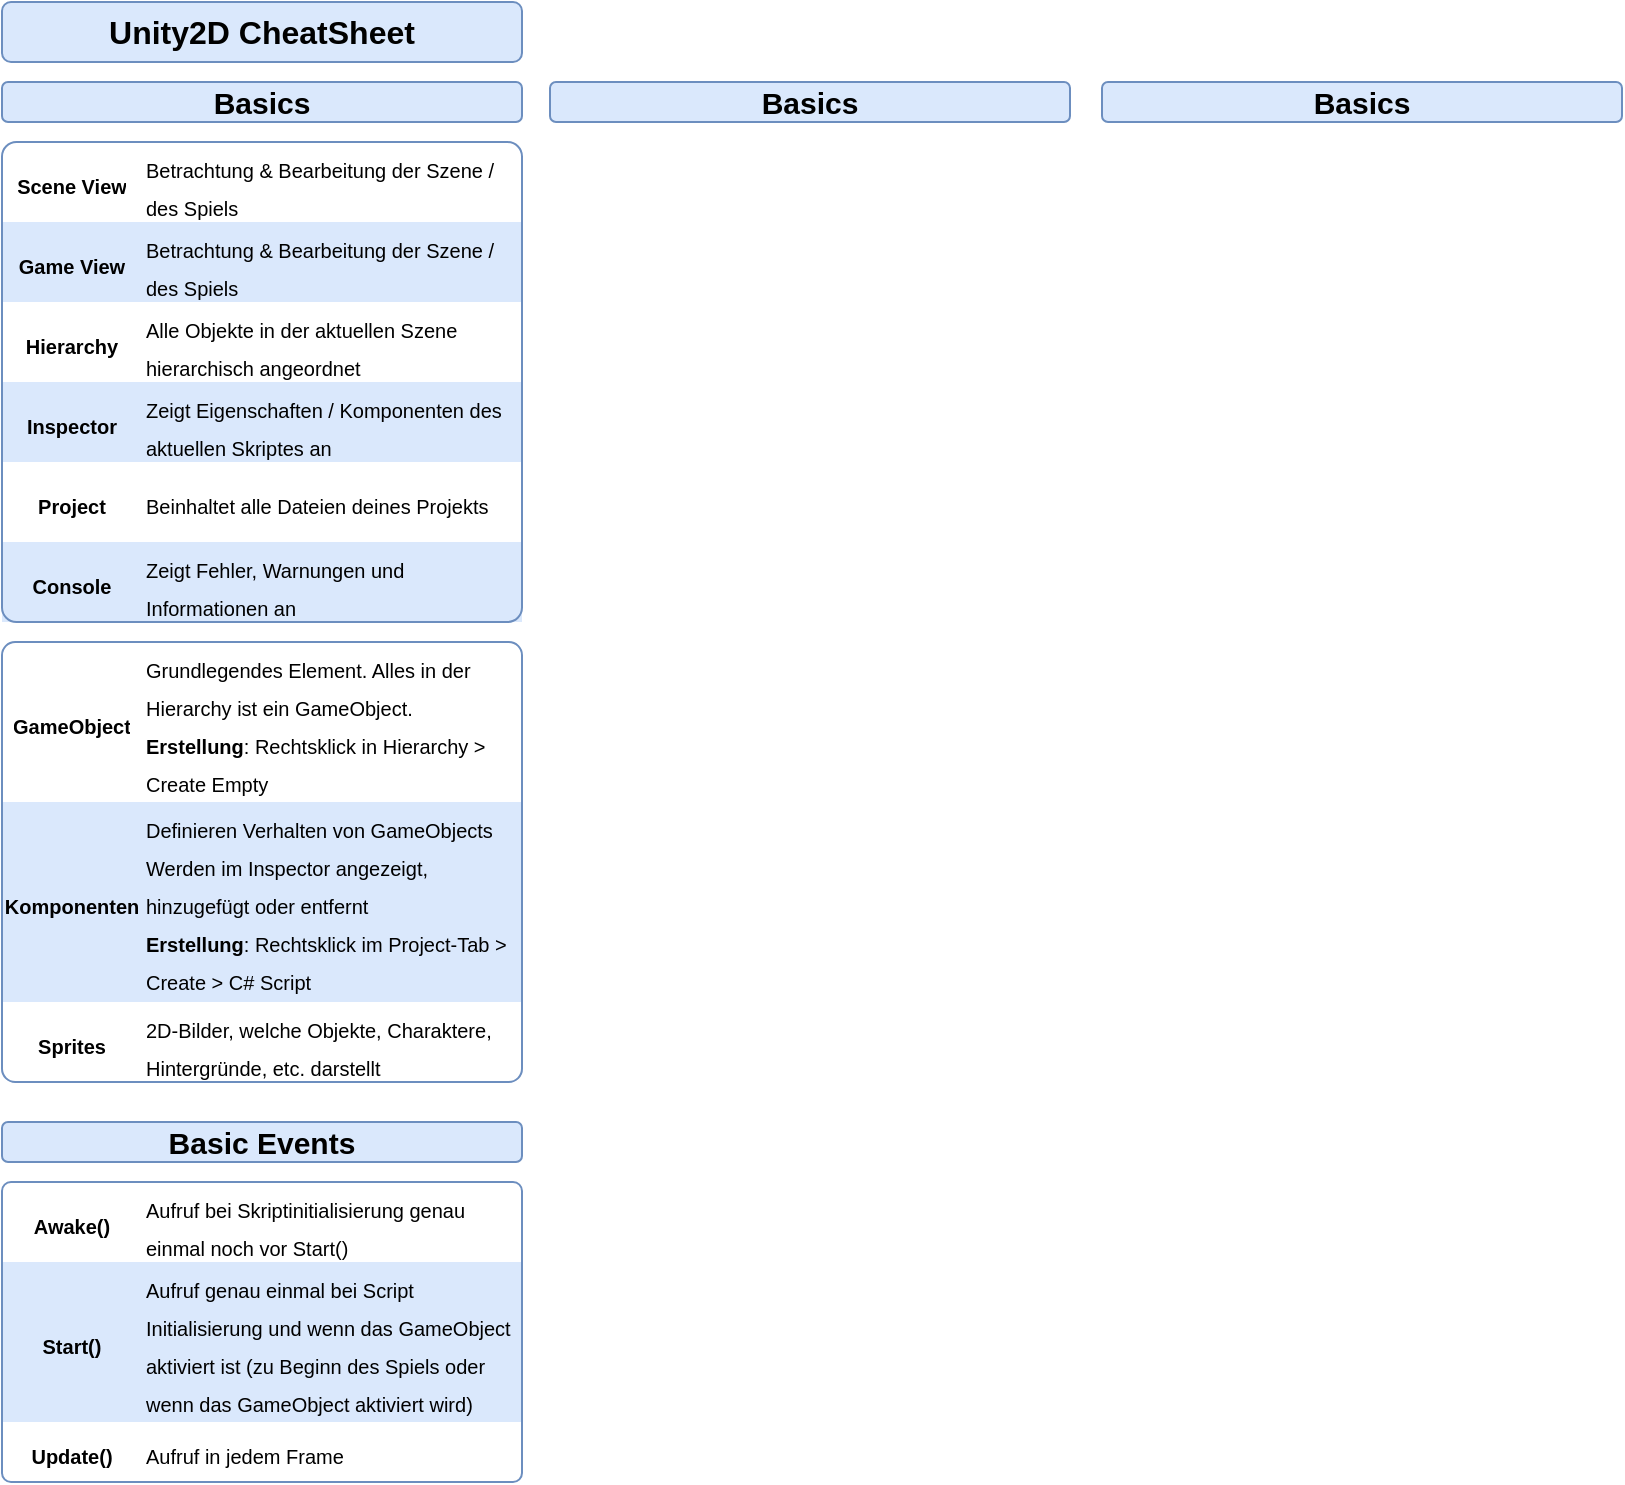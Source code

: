<mxfile version="23.1.5" type="github">
  <diagram name="Seite-1" id="CJMkLOp0DpNCedcv_mMo">
    <mxGraphModel dx="463" dy="279" grid="1" gridSize="10" guides="1" tooltips="1" connect="1" arrows="1" fold="1" page="1" pageScale="1" pageWidth="827" pageHeight="1169" background="none" math="0" shadow="0">
      <root>
        <mxCell id="0" />
        <mxCell id="1" parent="0" />
        <mxCell id="xkjZHJFq0-rX7K31Djkl-27" value="" style="shape=table;startSize=0;container=1;collapsible=0;childLayout=tableLayout;fontSize=16;arcSize=19;swimlaneFillColor=none;fillColor=none;strokeColor=none;" vertex="1" parent="1">
          <mxGeometry x="10" y="80" width="260" height="240" as="geometry" />
        </mxCell>
        <mxCell id="xkjZHJFq0-rX7K31Djkl-28" value="" style="shape=tableRow;horizontal=0;startSize=0;swimlaneHead=0;swimlaneBody=0;strokeColor=inherit;top=0;left=0;bottom=0;right=0;collapsible=0;dropTarget=0;fillColor=none;points=[[0,0.5],[1,0.5]];portConstraint=eastwest;fontSize=16;" vertex="1" parent="xkjZHJFq0-rX7K31Djkl-27">
          <mxGeometry width="260" height="40" as="geometry" />
        </mxCell>
        <mxCell id="xkjZHJFq0-rX7K31Djkl-29" value="&lt;b style=&quot;border-color: var(--border-color); font-size: 10px;&quot;&gt;Scene View&lt;/b&gt;" style="shape=partialRectangle;html=1;whiteSpace=wrap;connectable=0;strokeColor=inherit;overflow=hidden;fillColor=none;top=0;left=0;bottom=0;right=0;pointerEvents=1;fontSize=16;" vertex="1" parent="xkjZHJFq0-rX7K31Djkl-28">
          <mxGeometry width="70" height="40" as="geometry">
            <mxRectangle width="70" height="40" as="alternateBounds" />
          </mxGeometry>
        </mxCell>
        <mxCell id="xkjZHJFq0-rX7K31Djkl-30" value="&lt;font style=&quot;font-size: 10px;&quot;&gt;Betrachtung &amp;amp; Bearbeitung der Szene / des Spiels&lt;/font&gt;" style="shape=partialRectangle;html=1;whiteSpace=wrap;connectable=0;strokeColor=inherit;overflow=hidden;fillColor=none;top=0;left=0;bottom=0;right=0;pointerEvents=1;fontSize=16;align=left;" vertex="1" parent="xkjZHJFq0-rX7K31Djkl-28">
          <mxGeometry x="70" width="190" height="40" as="geometry">
            <mxRectangle width="190" height="40" as="alternateBounds" />
          </mxGeometry>
        </mxCell>
        <mxCell id="xkjZHJFq0-rX7K31Djkl-32" value="" style="shape=tableRow;horizontal=0;startSize=0;swimlaneHead=0;swimlaneBody=0;strokeColor=inherit;top=0;left=0;bottom=0;right=0;collapsible=0;dropTarget=0;fillColor=none;points=[[0,0.5],[1,0.5]];portConstraint=eastwest;fontSize=16;" vertex="1" parent="xkjZHJFq0-rX7K31Djkl-27">
          <mxGeometry y="40" width="260" height="40" as="geometry" />
        </mxCell>
        <mxCell id="xkjZHJFq0-rX7K31Djkl-33" value="&lt;b style=&quot;border-color: var(--border-color); font-size: 10px;&quot;&gt;Game View&lt;/b&gt;" style="shape=partialRectangle;html=1;whiteSpace=wrap;connectable=0;strokeColor=#6c8ebf;overflow=hidden;fillColor=#dae8fc;top=0;left=0;bottom=0;right=0;pointerEvents=1;fontSize=16;" vertex="1" parent="xkjZHJFq0-rX7K31Djkl-32">
          <mxGeometry width="70" height="40" as="geometry">
            <mxRectangle width="70" height="40" as="alternateBounds" />
          </mxGeometry>
        </mxCell>
        <mxCell id="xkjZHJFq0-rX7K31Djkl-34" value="&lt;font style=&quot;font-size: 10px;&quot;&gt;Betrachtung &amp;amp; Bearbeitung der Szene / des Spiels&lt;/font&gt;" style="shape=partialRectangle;html=1;whiteSpace=wrap;connectable=0;strokeColor=#6c8ebf;overflow=hidden;fillColor=#dae8fc;top=0;left=0;bottom=0;right=0;pointerEvents=1;fontSize=16;align=left;" vertex="1" parent="xkjZHJFq0-rX7K31Djkl-32">
          <mxGeometry x="70" width="190" height="40" as="geometry">
            <mxRectangle width="190" height="40" as="alternateBounds" />
          </mxGeometry>
        </mxCell>
        <mxCell id="xkjZHJFq0-rX7K31Djkl-36" value="" style="shape=tableRow;horizontal=0;startSize=0;swimlaneHead=0;swimlaneBody=0;strokeColor=inherit;top=0;left=0;bottom=0;right=0;collapsible=0;dropTarget=0;fillColor=none;points=[[0,0.5],[1,0.5]];portConstraint=eastwest;fontSize=16;" vertex="1" parent="xkjZHJFq0-rX7K31Djkl-27">
          <mxGeometry y="80" width="260" height="40" as="geometry" />
        </mxCell>
        <mxCell id="xkjZHJFq0-rX7K31Djkl-37" value="&lt;b style=&quot;border-color: var(--border-color); font-size: 10px;&quot;&gt;Hierarchy&lt;/b&gt;" style="shape=partialRectangle;html=1;whiteSpace=wrap;connectable=0;strokeColor=inherit;overflow=hidden;fillColor=none;top=0;left=0;bottom=0;right=0;pointerEvents=1;fontSize=16;" vertex="1" parent="xkjZHJFq0-rX7K31Djkl-36">
          <mxGeometry width="70" height="40" as="geometry">
            <mxRectangle width="70" height="40" as="alternateBounds" />
          </mxGeometry>
        </mxCell>
        <mxCell id="xkjZHJFq0-rX7K31Djkl-38" value="&lt;font style=&quot;font-size: 10px;&quot;&gt;Alle Objekte in der aktuellen Szene hierarchisch angeordnet&lt;/font&gt;" style="shape=partialRectangle;html=1;whiteSpace=wrap;connectable=0;strokeColor=inherit;overflow=hidden;fillColor=none;top=0;left=0;bottom=0;right=0;pointerEvents=1;fontSize=16;align=left;" vertex="1" parent="xkjZHJFq0-rX7K31Djkl-36">
          <mxGeometry x="70" width="190" height="40" as="geometry">
            <mxRectangle width="190" height="40" as="alternateBounds" />
          </mxGeometry>
        </mxCell>
        <mxCell id="xkjZHJFq0-rX7K31Djkl-43" style="shape=tableRow;horizontal=0;startSize=0;swimlaneHead=0;swimlaneBody=0;strokeColor=inherit;top=0;left=0;bottom=0;right=0;collapsible=0;dropTarget=0;fillColor=none;points=[[0,0.5],[1,0.5]];portConstraint=eastwest;fontSize=16;" vertex="1" parent="xkjZHJFq0-rX7K31Djkl-27">
          <mxGeometry y="120" width="260" height="40" as="geometry" />
        </mxCell>
        <mxCell id="xkjZHJFq0-rX7K31Djkl-44" value="&lt;b style=&quot;border-color: var(--border-color); font-size: 10px;&quot;&gt;Inspector&lt;/b&gt;" style="shape=partialRectangle;html=1;whiteSpace=wrap;connectable=0;strokeColor=#6c8ebf;overflow=hidden;fillColor=#dae8fc;top=0;left=0;bottom=0;right=0;pointerEvents=1;fontSize=16;" vertex="1" parent="xkjZHJFq0-rX7K31Djkl-43">
          <mxGeometry width="70" height="40" as="geometry">
            <mxRectangle width="70" height="40" as="alternateBounds" />
          </mxGeometry>
        </mxCell>
        <mxCell id="xkjZHJFq0-rX7K31Djkl-45" value="&lt;font style=&quot;font-size: 10px;&quot;&gt;Zeigt Eigenschaften / Komponenten des aktuellen Skriptes an&lt;/font&gt;" style="shape=partialRectangle;html=1;whiteSpace=wrap;connectable=0;strokeColor=#6c8ebf;overflow=hidden;fillColor=#dae8fc;top=0;left=0;bottom=0;right=0;pointerEvents=1;fontSize=16;align=left;" vertex="1" parent="xkjZHJFq0-rX7K31Djkl-43">
          <mxGeometry x="70" width="190" height="40" as="geometry">
            <mxRectangle width="190" height="40" as="alternateBounds" />
          </mxGeometry>
        </mxCell>
        <mxCell id="xkjZHJFq0-rX7K31Djkl-40" style="shape=tableRow;horizontal=0;startSize=0;swimlaneHead=0;swimlaneBody=0;strokeColor=inherit;top=0;left=0;bottom=0;right=0;collapsible=0;dropTarget=0;fillColor=none;points=[[0,0.5],[1,0.5]];portConstraint=eastwest;fontSize=16;" vertex="1" parent="xkjZHJFq0-rX7K31Djkl-27">
          <mxGeometry y="160" width="260" height="40" as="geometry" />
        </mxCell>
        <mxCell id="xkjZHJFq0-rX7K31Djkl-41" value="&lt;b style=&quot;border-color: var(--border-color); font-size: 10px;&quot;&gt;Project&lt;/b&gt;" style="shape=partialRectangle;html=1;whiteSpace=wrap;connectable=0;strokeColor=inherit;overflow=hidden;fillColor=none;top=0;left=0;bottom=0;right=0;pointerEvents=1;fontSize=16;" vertex="1" parent="xkjZHJFq0-rX7K31Djkl-40">
          <mxGeometry width="70" height="40" as="geometry">
            <mxRectangle width="70" height="40" as="alternateBounds" />
          </mxGeometry>
        </mxCell>
        <mxCell id="xkjZHJFq0-rX7K31Djkl-42" value="&lt;font style=&quot;font-size: 10px;&quot;&gt;Beinhaltet alle Dateien deines Projekts&lt;/font&gt;" style="shape=partialRectangle;html=1;whiteSpace=wrap;connectable=0;strokeColor=inherit;overflow=hidden;fillColor=none;top=0;left=0;bottom=0;right=0;pointerEvents=1;fontSize=16;align=left;" vertex="1" parent="xkjZHJFq0-rX7K31Djkl-40">
          <mxGeometry x="70" width="190" height="40" as="geometry">
            <mxRectangle width="190" height="40" as="alternateBounds" />
          </mxGeometry>
        </mxCell>
        <mxCell id="xkjZHJFq0-rX7K31Djkl-64" style="shape=tableRow;horizontal=0;startSize=0;swimlaneHead=0;swimlaneBody=0;strokeColor=inherit;top=0;left=0;bottom=0;right=0;collapsible=0;dropTarget=0;fillColor=none;points=[[0,0.5],[1,0.5]];portConstraint=eastwest;fontSize=16;" vertex="1" parent="xkjZHJFq0-rX7K31Djkl-27">
          <mxGeometry y="200" width="260" height="40" as="geometry" />
        </mxCell>
        <mxCell id="xkjZHJFq0-rX7K31Djkl-65" value="&lt;font style=&quot;font-size: 10px;&quot;&gt;&lt;b&gt;Console&lt;/b&gt;&lt;/font&gt;" style="shape=partialRectangle;html=1;whiteSpace=wrap;connectable=0;strokeColor=#6c8ebf;overflow=hidden;fillColor=#dae8fc;top=0;left=0;bottom=0;right=0;pointerEvents=1;fontSize=16;" vertex="1" parent="xkjZHJFq0-rX7K31Djkl-64">
          <mxGeometry width="70" height="40" as="geometry">
            <mxRectangle width="70" height="40" as="alternateBounds" />
          </mxGeometry>
        </mxCell>
        <mxCell id="xkjZHJFq0-rX7K31Djkl-66" value="&lt;font style=&quot;font-size: 10px;&quot;&gt;Zeigt Fehler, Warnungen und Informationen an&lt;/font&gt;" style="shape=partialRectangle;html=1;whiteSpace=wrap;connectable=0;strokeColor=#6c8ebf;overflow=hidden;fillColor=#dae8fc;top=0;left=0;bottom=0;right=0;pointerEvents=1;fontSize=16;align=left;" vertex="1" parent="xkjZHJFq0-rX7K31Djkl-64">
          <mxGeometry x="70" width="190" height="40" as="geometry">
            <mxRectangle width="190" height="40" as="alternateBounds" />
          </mxGeometry>
        </mxCell>
        <mxCell id="xkjZHJFq0-rX7K31Djkl-47" value="" style="rounded=1;whiteSpace=wrap;html=1;arcSize=3;fillColor=none;strokeColor=#6c8ebf;" vertex="1" parent="1">
          <mxGeometry x="10" y="80" width="260" height="240" as="geometry" />
        </mxCell>
        <mxCell id="xkjZHJFq0-rX7K31Djkl-1" value="&lt;font style=&quot;font-size: 16px;&quot;&gt;&lt;b&gt;Unity2D CheatSheet&lt;/b&gt;&lt;/font&gt;" style="rounded=1;whiteSpace=wrap;html=1;fillColor=#dae8fc;strokeColor=#6c8ebf;" vertex="1" parent="1">
          <mxGeometry x="10" y="10" width="260" height="30" as="geometry" />
        </mxCell>
        <mxCell id="xkjZHJFq0-rX7K31Djkl-2" value="&lt;font style=&quot;font-size: 15px;&quot;&gt;&lt;b&gt;Basics&lt;/b&gt;&lt;/font&gt;" style="rounded=1;whiteSpace=wrap;html=1;fillColor=#dae8fc;strokeColor=#6c8ebf;" vertex="1" parent="1">
          <mxGeometry x="10" y="50" width="260" height="20" as="geometry" />
        </mxCell>
        <mxCell id="xkjZHJFq0-rX7K31Djkl-3" value="&lt;font style=&quot;font-size: 15px;&quot;&gt;&lt;b&gt;Basics&lt;/b&gt;&lt;/font&gt;" style="rounded=1;whiteSpace=wrap;html=1;fillColor=#dae8fc;strokeColor=#6c8ebf;" vertex="1" parent="1">
          <mxGeometry x="284" y="50" width="260" height="20" as="geometry" />
        </mxCell>
        <mxCell id="xkjZHJFq0-rX7K31Djkl-4" value="&lt;font style=&quot;font-size: 15px;&quot;&gt;&lt;b&gt;Basics&lt;/b&gt;&lt;/font&gt;" style="rounded=1;whiteSpace=wrap;html=1;fillColor=#dae8fc;strokeColor=#6c8ebf;" vertex="1" parent="1">
          <mxGeometry x="560" y="50" width="260" height="20" as="geometry" />
        </mxCell>
        <mxCell id="xkjZHJFq0-rX7K31Djkl-48" value="" style="shape=table;startSize=0;container=1;collapsible=0;childLayout=tableLayout;fontSize=16;arcSize=19;swimlaneFillColor=none;fillColor=none;strokeColor=none;" vertex="1" parent="1">
          <mxGeometry x="10" y="330" width="260" height="220" as="geometry" />
        </mxCell>
        <mxCell id="xkjZHJFq0-rX7K31Djkl-49" value="" style="shape=tableRow;horizontal=0;startSize=0;swimlaneHead=0;swimlaneBody=0;strokeColor=inherit;top=0;left=0;bottom=0;right=0;collapsible=0;dropTarget=0;fillColor=none;points=[[0,0.5],[1,0.5]];portConstraint=eastwest;fontSize=16;" vertex="1" parent="xkjZHJFq0-rX7K31Djkl-48">
          <mxGeometry width="260" height="80" as="geometry" />
        </mxCell>
        <mxCell id="xkjZHJFq0-rX7K31Djkl-50" value="&lt;b style=&quot;border-color: var(--border-color); font-size: 10px;&quot;&gt;GameObject&lt;/b&gt;" style="shape=partialRectangle;html=1;whiteSpace=wrap;connectable=0;strokeColor=inherit;overflow=hidden;fillColor=none;top=0;left=0;bottom=0;right=0;pointerEvents=1;fontSize=16;" vertex="1" parent="xkjZHJFq0-rX7K31Djkl-49">
          <mxGeometry width="70" height="80" as="geometry">
            <mxRectangle width="70" height="80" as="alternateBounds" />
          </mxGeometry>
        </mxCell>
        <mxCell id="xkjZHJFq0-rX7K31Djkl-51" value="&lt;span style=&quot;font-size: 10px;&quot;&gt;Grundlegendes Element. Alles in der Hierarchy ist ein GameObject.&lt;br&gt;&lt;b&gt;Erstellung&lt;/b&gt;: Rechtsklick in Hierarchy &amp;gt; Create Empty&lt;br&gt;&lt;/span&gt;" style="shape=partialRectangle;html=1;whiteSpace=wrap;connectable=0;strokeColor=inherit;overflow=hidden;fillColor=none;top=0;left=0;bottom=0;right=0;pointerEvents=1;fontSize=16;align=left;" vertex="1" parent="xkjZHJFq0-rX7K31Djkl-49">
          <mxGeometry x="70" width="190" height="80" as="geometry">
            <mxRectangle width="190" height="80" as="alternateBounds" />
          </mxGeometry>
        </mxCell>
        <mxCell id="xkjZHJFq0-rX7K31Djkl-52" value="" style="shape=tableRow;horizontal=0;startSize=0;swimlaneHead=0;swimlaneBody=0;strokeColor=inherit;top=0;left=0;bottom=0;right=0;collapsible=0;dropTarget=0;fillColor=none;points=[[0,0.5],[1,0.5]];portConstraint=eastwest;fontSize=16;" vertex="1" parent="xkjZHJFq0-rX7K31Djkl-48">
          <mxGeometry y="80" width="260" height="100" as="geometry" />
        </mxCell>
        <mxCell id="xkjZHJFq0-rX7K31Djkl-53" value="&lt;span style=&quot;font-size: 10px;&quot;&gt;&lt;b&gt;Komponenten&lt;/b&gt;&lt;/span&gt;" style="shape=partialRectangle;html=1;whiteSpace=wrap;connectable=0;strokeColor=#6c8ebf;overflow=hidden;fillColor=#dae8fc;top=0;left=0;bottom=0;right=0;pointerEvents=1;fontSize=16;" vertex="1" parent="xkjZHJFq0-rX7K31Djkl-52">
          <mxGeometry width="70" height="100" as="geometry">
            <mxRectangle width="70" height="100" as="alternateBounds" />
          </mxGeometry>
        </mxCell>
        <mxCell id="xkjZHJFq0-rX7K31Djkl-54" value="&lt;span style=&quot;font-size: 10px;&quot;&gt;Definieren Verhalten von GameObjects&lt;br&gt;Werden im Inspector angezeigt, hinzugefügt oder entfernt&lt;br&gt;&lt;b&gt;Erstellung&lt;/b&gt;: Rechtsklick im Project-Tab &amp;gt; Create &amp;gt; C# Script&lt;br&gt;&lt;/span&gt;" style="shape=partialRectangle;html=1;whiteSpace=wrap;connectable=0;strokeColor=#6c8ebf;overflow=hidden;fillColor=#dae8fc;top=0;left=0;bottom=0;right=0;pointerEvents=1;fontSize=16;align=left;" vertex="1" parent="xkjZHJFq0-rX7K31Djkl-52">
          <mxGeometry x="70" width="190" height="100" as="geometry">
            <mxRectangle width="190" height="100" as="alternateBounds" />
          </mxGeometry>
        </mxCell>
        <mxCell id="xkjZHJFq0-rX7K31Djkl-69" style="shape=tableRow;horizontal=0;startSize=0;swimlaneHead=0;swimlaneBody=0;strokeColor=inherit;top=0;left=0;bottom=0;right=0;collapsible=0;dropTarget=0;fillColor=none;points=[[0,0.5],[1,0.5]];portConstraint=eastwest;fontSize=16;" vertex="1" parent="xkjZHJFq0-rX7K31Djkl-48">
          <mxGeometry y="180" width="260" height="40" as="geometry" />
        </mxCell>
        <mxCell id="xkjZHJFq0-rX7K31Djkl-70" value="&lt;font size=&quot;1&quot;&gt;&lt;b&gt;Sprites&lt;/b&gt;&lt;/font&gt;" style="shape=partialRectangle;html=1;whiteSpace=wrap;connectable=0;strokeColor=#6c8ebf;overflow=hidden;fillColor=none;top=0;left=0;bottom=0;right=0;pointerEvents=1;fontSize=16;" vertex="1" parent="xkjZHJFq0-rX7K31Djkl-69">
          <mxGeometry width="70" height="40" as="geometry">
            <mxRectangle width="70" height="40" as="alternateBounds" />
          </mxGeometry>
        </mxCell>
        <mxCell id="xkjZHJFq0-rX7K31Djkl-71" value="&lt;font style=&quot;font-size: 10px;&quot;&gt;2D-Bilder, welche Objekte, Charaktere, Hintergründe, etc. darstellt&lt;/font&gt;" style="shape=partialRectangle;html=1;whiteSpace=wrap;connectable=0;strokeColor=#6c8ebf;overflow=hidden;fillColor=none;top=0;left=0;bottom=0;right=0;pointerEvents=1;fontSize=16;align=left;" vertex="1" parent="xkjZHJFq0-rX7K31Djkl-69">
          <mxGeometry x="70" width="190" height="40" as="geometry">
            <mxRectangle width="190" height="40" as="alternateBounds" />
          </mxGeometry>
        </mxCell>
        <mxCell id="xkjZHJFq0-rX7K31Djkl-67" value="" style="rounded=1;whiteSpace=wrap;html=1;arcSize=3;fillColor=none;strokeColor=#6c8ebf;" vertex="1" parent="1">
          <mxGeometry x="10" y="330" width="260" height="220" as="geometry" />
        </mxCell>
        <mxCell id="xkjZHJFq0-rX7K31Djkl-68" value="&lt;font style=&quot;font-size: 15px;&quot;&gt;&lt;b&gt;Basic Events&lt;/b&gt;&lt;/font&gt;" style="rounded=1;whiteSpace=wrap;html=1;fillColor=#dae8fc;strokeColor=#6c8ebf;" vertex="1" parent="1">
          <mxGeometry x="10" y="570" width="260" height="20" as="geometry" />
        </mxCell>
        <mxCell id="xkjZHJFq0-rX7K31Djkl-72" value="" style="shape=table;startSize=0;container=1;collapsible=0;childLayout=tableLayout;fontSize=16;arcSize=19;swimlaneFillColor=none;fillColor=none;strokeColor=none;" vertex="1" parent="1">
          <mxGeometry x="10" y="600" width="260" height="150" as="geometry" />
        </mxCell>
        <mxCell id="xkjZHJFq0-rX7K31Djkl-79" style="shape=tableRow;horizontal=0;startSize=0;swimlaneHead=0;swimlaneBody=0;strokeColor=inherit;top=0;left=0;bottom=0;right=0;collapsible=0;dropTarget=0;fillColor=none;points=[[0,0.5],[1,0.5]];portConstraint=eastwest;fontSize=16;" vertex="1" parent="xkjZHJFq0-rX7K31Djkl-72">
          <mxGeometry width="260" height="40" as="geometry" />
        </mxCell>
        <mxCell id="xkjZHJFq0-rX7K31Djkl-80" value="&lt;font size=&quot;1&quot;&gt;&lt;b&gt;Awake()&lt;/b&gt;&lt;/font&gt;" style="shape=partialRectangle;html=1;whiteSpace=wrap;connectable=0;strokeColor=#6c8ebf;overflow=hidden;fillColor=none;top=0;left=0;bottom=0;right=0;pointerEvents=1;fontSize=16;" vertex="1" parent="xkjZHJFq0-rX7K31Djkl-79">
          <mxGeometry width="70" height="40" as="geometry">
            <mxRectangle width="70" height="40" as="alternateBounds" />
          </mxGeometry>
        </mxCell>
        <mxCell id="xkjZHJFq0-rX7K31Djkl-81" value="&lt;span style=&quot;font-size: 10px;&quot;&gt;Aufruf bei Skriptinitialisierung genau einmal noch vor Start()&lt;/span&gt;" style="shape=partialRectangle;html=1;whiteSpace=wrap;connectable=0;strokeColor=#6c8ebf;overflow=hidden;fillColor=none;top=0;left=0;bottom=0;right=0;pointerEvents=1;fontSize=16;align=left;" vertex="1" parent="xkjZHJFq0-rX7K31Djkl-79">
          <mxGeometry x="70" width="190" height="40" as="geometry">
            <mxRectangle width="190" height="40" as="alternateBounds" />
          </mxGeometry>
        </mxCell>
        <mxCell id="xkjZHJFq0-rX7K31Djkl-73" value="" style="shape=tableRow;horizontal=0;startSize=0;swimlaneHead=0;swimlaneBody=0;strokeColor=inherit;top=0;left=0;bottom=0;right=0;collapsible=0;dropTarget=0;fillColor=none;points=[[0,0.5],[1,0.5]];portConstraint=eastwest;fontSize=16;" vertex="1" parent="xkjZHJFq0-rX7K31Djkl-72">
          <mxGeometry y="40" width="260" height="80" as="geometry" />
        </mxCell>
        <mxCell id="xkjZHJFq0-rX7K31Djkl-74" value="&lt;b style=&quot;border-color: var(--border-color); font-size: 10px;&quot;&gt;Start()&lt;/b&gt;" style="shape=partialRectangle;html=1;whiteSpace=wrap;connectable=0;strokeColor=#6c8ebf;overflow=hidden;fillColor=#dae8fc;top=0;left=0;bottom=0;right=0;pointerEvents=1;fontSize=16;" vertex="1" parent="xkjZHJFq0-rX7K31Djkl-73">
          <mxGeometry width="70" height="80" as="geometry">
            <mxRectangle width="70" height="80" as="alternateBounds" />
          </mxGeometry>
        </mxCell>
        <mxCell id="xkjZHJFq0-rX7K31Djkl-75" value="&lt;span style=&quot;font-size: 10px;&quot;&gt;Aufruf genau einmal bei Script Initialisierung und wenn das GameObject aktiviert ist (zu Beginn des Spiels oder wenn das GameObject aktiviert wird)&lt;br&gt;&lt;/span&gt;" style="shape=partialRectangle;html=1;whiteSpace=wrap;connectable=0;strokeColor=#6c8ebf;overflow=hidden;fillColor=#dae8fc;top=0;left=0;bottom=0;right=0;pointerEvents=1;fontSize=16;align=left;" vertex="1" parent="xkjZHJFq0-rX7K31Djkl-73">
          <mxGeometry x="70" width="190" height="80" as="geometry">
            <mxRectangle width="190" height="80" as="alternateBounds" />
          </mxGeometry>
        </mxCell>
        <mxCell id="xkjZHJFq0-rX7K31Djkl-76" value="" style="shape=tableRow;horizontal=0;startSize=0;swimlaneHead=0;swimlaneBody=0;strokeColor=inherit;top=0;left=0;bottom=0;right=0;collapsible=0;dropTarget=0;fillColor=none;points=[[0,0.5],[1,0.5]];portConstraint=eastwest;fontSize=16;" vertex="1" parent="xkjZHJFq0-rX7K31Djkl-72">
          <mxGeometry y="120" width="260" height="30" as="geometry" />
        </mxCell>
        <mxCell id="xkjZHJFq0-rX7K31Djkl-77" value="&lt;span style=&quot;font-size: 10px;&quot;&gt;&lt;b&gt;Update()&lt;/b&gt;&lt;/span&gt;" style="shape=partialRectangle;html=1;whiteSpace=wrap;connectable=0;strokeColor=#6c8ebf;overflow=hidden;fillColor=none;top=0;left=0;bottom=0;right=0;pointerEvents=1;fontSize=16;" vertex="1" parent="xkjZHJFq0-rX7K31Djkl-76">
          <mxGeometry width="70" height="30" as="geometry">
            <mxRectangle width="70" height="30" as="alternateBounds" />
          </mxGeometry>
        </mxCell>
        <mxCell id="xkjZHJFq0-rX7K31Djkl-78" value="&lt;span style=&quot;font-size: 10px;&quot;&gt;Aufruf in jedem Frame&lt;br&gt;&lt;/span&gt;" style="shape=partialRectangle;html=1;whiteSpace=wrap;connectable=0;strokeColor=#6c8ebf;overflow=hidden;fillColor=none;top=0;left=0;bottom=0;right=0;pointerEvents=1;fontSize=16;align=left;" vertex="1" parent="xkjZHJFq0-rX7K31Djkl-76">
          <mxGeometry x="70" width="190" height="30" as="geometry">
            <mxRectangle width="190" height="30" as="alternateBounds" />
          </mxGeometry>
        </mxCell>
        <mxCell id="xkjZHJFq0-rX7K31Djkl-82" value="" style="rounded=1;whiteSpace=wrap;html=1;arcSize=3;fillColor=none;strokeColor=#6c8ebf;" vertex="1" parent="1">
          <mxGeometry x="10" y="600" width="260" height="150" as="geometry" />
        </mxCell>
      </root>
    </mxGraphModel>
  </diagram>
</mxfile>
